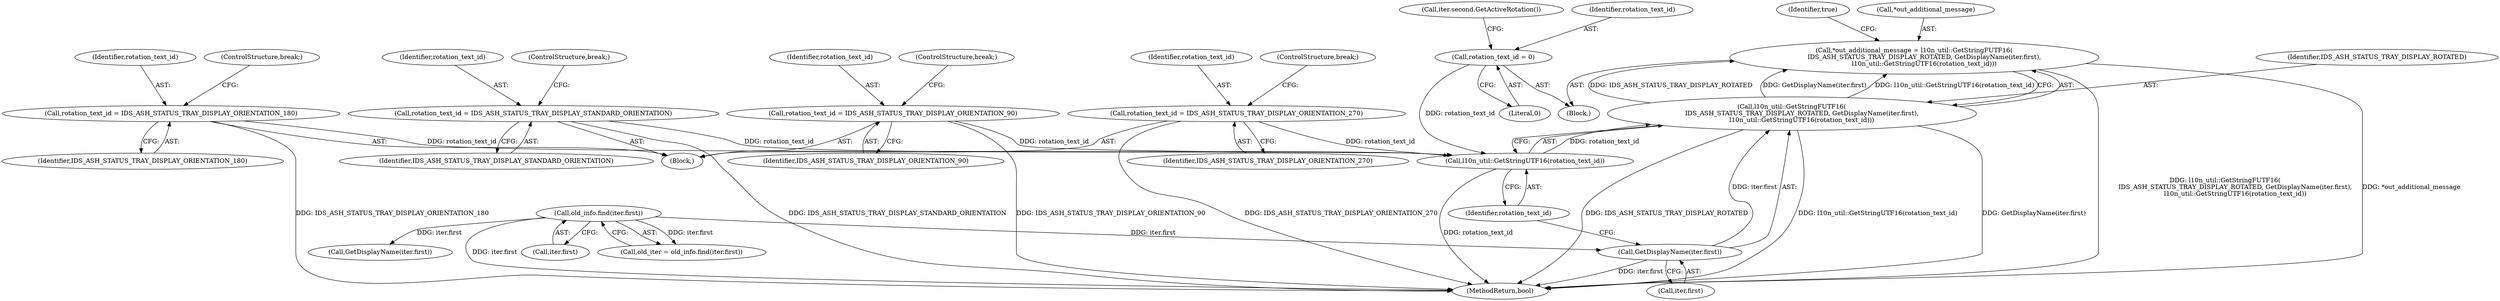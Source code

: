 digraph "0_Chrome_31b81d4cf8b6a063391839816c82fc61c8272e53@pointer" {
"1000289" [label="(Call,*out_additional_message = l10n_util::GetStringFUTF16(\n          IDS_ASH_STATUS_TRAY_DISPLAY_ROTATED, GetDisplayName(iter.first),\n          l10n_util::GetStringUTF16(rotation_text_id)))"];
"1000292" [label="(Call,l10n_util::GetStringFUTF16(\n          IDS_ASH_STATUS_TRAY_DISPLAY_ROTATED, GetDisplayName(iter.first),\n          l10n_util::GetStringUTF16(rotation_text_id)))"];
"1000294" [label="(Call,GetDisplayName(iter.first))"];
"1000219" [label="(Call,old_info.find(iter.first))"];
"1000298" [label="(Call,l10n_util::GetStringUTF16(rotation_text_id))"];
"1000285" [label="(Call,rotation_text_id = IDS_ASH_STATUS_TRAY_DISPLAY_ORIENTATION_270)"];
"1000263" [label="(Call,rotation_text_id = 0)"];
"1000275" [label="(Call,rotation_text_id = IDS_ASH_STATUS_TRAY_DISPLAY_ORIENTATION_90)"];
"1000280" [label="(Call,rotation_text_id = IDS_ASH_STATUS_TRAY_DISPLAY_ORIENTATION_180)"];
"1000270" [label="(Call,rotation_text_id = IDS_ASH_STATUS_TRAY_DISPLAY_STANDARD_ORIENTATION)"];
"1000278" [label="(ControlStructure,break;)"];
"1000287" [label="(Identifier,IDS_ASH_STATUS_TRAY_DISPLAY_ORIENTATION_270)"];
"1000280" [label="(Call,rotation_text_id = IDS_ASH_STATUS_TRAY_DISPLAY_ORIENTATION_180)"];
"1000267" [label="(Call,iter.second.GetActiveRotation())"];
"1000217" [label="(Call,old_iter = old_info.find(iter.first))"];
"1000272" [label="(Identifier,IDS_ASH_STATUS_TRAY_DISPLAY_STANDARD_ORIENTATION)"];
"1000263" [label="(Call,rotation_text_id = 0)"];
"1000243" [label="(Call,GetDisplayName(iter.first))"];
"1000270" [label="(Call,rotation_text_id = IDS_ASH_STATUS_TRAY_DISPLAY_STANDARD_ORIENTATION)"];
"1000268" [label="(Block,)"];
"1000292" [label="(Call,l10n_util::GetStringFUTF16(\n          IDS_ASH_STATUS_TRAY_DISPLAY_ROTATED, GetDisplayName(iter.first),\n          l10n_util::GetStringUTF16(rotation_text_id)))"];
"1000283" [label="(ControlStructure,break;)"];
"1000294" [label="(Call,GetDisplayName(iter.first))"];
"1000264" [label="(Identifier,rotation_text_id)"];
"1000281" [label="(Identifier,rotation_text_id)"];
"1000265" [label="(Literal,0)"];
"1000295" [label="(Call,iter.first)"];
"1000261" [label="(Block,)"];
"1000276" [label="(Identifier,rotation_text_id)"];
"1000301" [label="(Identifier,true)"];
"1000293" [label="(Identifier,IDS_ASH_STATUS_TRAY_DISPLAY_ROTATED)"];
"1000220" [label="(Call,iter.first)"];
"1000304" [label="(MethodReturn,bool)"];
"1000273" [label="(ControlStructure,break;)"];
"1000299" [label="(Identifier,rotation_text_id)"];
"1000277" [label="(Identifier,IDS_ASH_STATUS_TRAY_DISPLAY_ORIENTATION_90)"];
"1000298" [label="(Call,l10n_util::GetStringUTF16(rotation_text_id))"];
"1000219" [label="(Call,old_info.find(iter.first))"];
"1000288" [label="(ControlStructure,break;)"];
"1000285" [label="(Call,rotation_text_id = IDS_ASH_STATUS_TRAY_DISPLAY_ORIENTATION_270)"];
"1000286" [label="(Identifier,rotation_text_id)"];
"1000271" [label="(Identifier,rotation_text_id)"];
"1000289" [label="(Call,*out_additional_message = l10n_util::GetStringFUTF16(\n          IDS_ASH_STATUS_TRAY_DISPLAY_ROTATED, GetDisplayName(iter.first),\n          l10n_util::GetStringUTF16(rotation_text_id)))"];
"1000290" [label="(Call,*out_additional_message)"];
"1000275" [label="(Call,rotation_text_id = IDS_ASH_STATUS_TRAY_DISPLAY_ORIENTATION_90)"];
"1000282" [label="(Identifier,IDS_ASH_STATUS_TRAY_DISPLAY_ORIENTATION_180)"];
"1000289" -> "1000261"  [label="AST: "];
"1000289" -> "1000292"  [label="CFG: "];
"1000290" -> "1000289"  [label="AST: "];
"1000292" -> "1000289"  [label="AST: "];
"1000301" -> "1000289"  [label="CFG: "];
"1000289" -> "1000304"  [label="DDG: l10n_util::GetStringFUTF16(\n          IDS_ASH_STATUS_TRAY_DISPLAY_ROTATED, GetDisplayName(iter.first),\n          l10n_util::GetStringUTF16(rotation_text_id))"];
"1000289" -> "1000304"  [label="DDG: *out_additional_message"];
"1000292" -> "1000289"  [label="DDG: IDS_ASH_STATUS_TRAY_DISPLAY_ROTATED"];
"1000292" -> "1000289"  [label="DDG: GetDisplayName(iter.first)"];
"1000292" -> "1000289"  [label="DDG: l10n_util::GetStringUTF16(rotation_text_id)"];
"1000292" -> "1000298"  [label="CFG: "];
"1000293" -> "1000292"  [label="AST: "];
"1000294" -> "1000292"  [label="AST: "];
"1000298" -> "1000292"  [label="AST: "];
"1000292" -> "1000304"  [label="DDG: l10n_util::GetStringUTF16(rotation_text_id)"];
"1000292" -> "1000304"  [label="DDG: GetDisplayName(iter.first)"];
"1000292" -> "1000304"  [label="DDG: IDS_ASH_STATUS_TRAY_DISPLAY_ROTATED"];
"1000294" -> "1000292"  [label="DDG: iter.first"];
"1000298" -> "1000292"  [label="DDG: rotation_text_id"];
"1000294" -> "1000295"  [label="CFG: "];
"1000295" -> "1000294"  [label="AST: "];
"1000299" -> "1000294"  [label="CFG: "];
"1000294" -> "1000304"  [label="DDG: iter.first"];
"1000219" -> "1000294"  [label="DDG: iter.first"];
"1000219" -> "1000217"  [label="AST: "];
"1000219" -> "1000220"  [label="CFG: "];
"1000220" -> "1000219"  [label="AST: "];
"1000217" -> "1000219"  [label="CFG: "];
"1000219" -> "1000304"  [label="DDG: iter.first"];
"1000219" -> "1000217"  [label="DDG: iter.first"];
"1000219" -> "1000243"  [label="DDG: iter.first"];
"1000298" -> "1000299"  [label="CFG: "];
"1000299" -> "1000298"  [label="AST: "];
"1000298" -> "1000304"  [label="DDG: rotation_text_id"];
"1000285" -> "1000298"  [label="DDG: rotation_text_id"];
"1000263" -> "1000298"  [label="DDG: rotation_text_id"];
"1000275" -> "1000298"  [label="DDG: rotation_text_id"];
"1000280" -> "1000298"  [label="DDG: rotation_text_id"];
"1000270" -> "1000298"  [label="DDG: rotation_text_id"];
"1000285" -> "1000268"  [label="AST: "];
"1000285" -> "1000287"  [label="CFG: "];
"1000286" -> "1000285"  [label="AST: "];
"1000287" -> "1000285"  [label="AST: "];
"1000288" -> "1000285"  [label="CFG: "];
"1000285" -> "1000304"  [label="DDG: IDS_ASH_STATUS_TRAY_DISPLAY_ORIENTATION_270"];
"1000263" -> "1000261"  [label="AST: "];
"1000263" -> "1000265"  [label="CFG: "];
"1000264" -> "1000263"  [label="AST: "];
"1000265" -> "1000263"  [label="AST: "];
"1000267" -> "1000263"  [label="CFG: "];
"1000275" -> "1000268"  [label="AST: "];
"1000275" -> "1000277"  [label="CFG: "];
"1000276" -> "1000275"  [label="AST: "];
"1000277" -> "1000275"  [label="AST: "];
"1000278" -> "1000275"  [label="CFG: "];
"1000275" -> "1000304"  [label="DDG: IDS_ASH_STATUS_TRAY_DISPLAY_ORIENTATION_90"];
"1000280" -> "1000268"  [label="AST: "];
"1000280" -> "1000282"  [label="CFG: "];
"1000281" -> "1000280"  [label="AST: "];
"1000282" -> "1000280"  [label="AST: "];
"1000283" -> "1000280"  [label="CFG: "];
"1000280" -> "1000304"  [label="DDG: IDS_ASH_STATUS_TRAY_DISPLAY_ORIENTATION_180"];
"1000270" -> "1000268"  [label="AST: "];
"1000270" -> "1000272"  [label="CFG: "];
"1000271" -> "1000270"  [label="AST: "];
"1000272" -> "1000270"  [label="AST: "];
"1000273" -> "1000270"  [label="CFG: "];
"1000270" -> "1000304"  [label="DDG: IDS_ASH_STATUS_TRAY_DISPLAY_STANDARD_ORIENTATION"];
}
